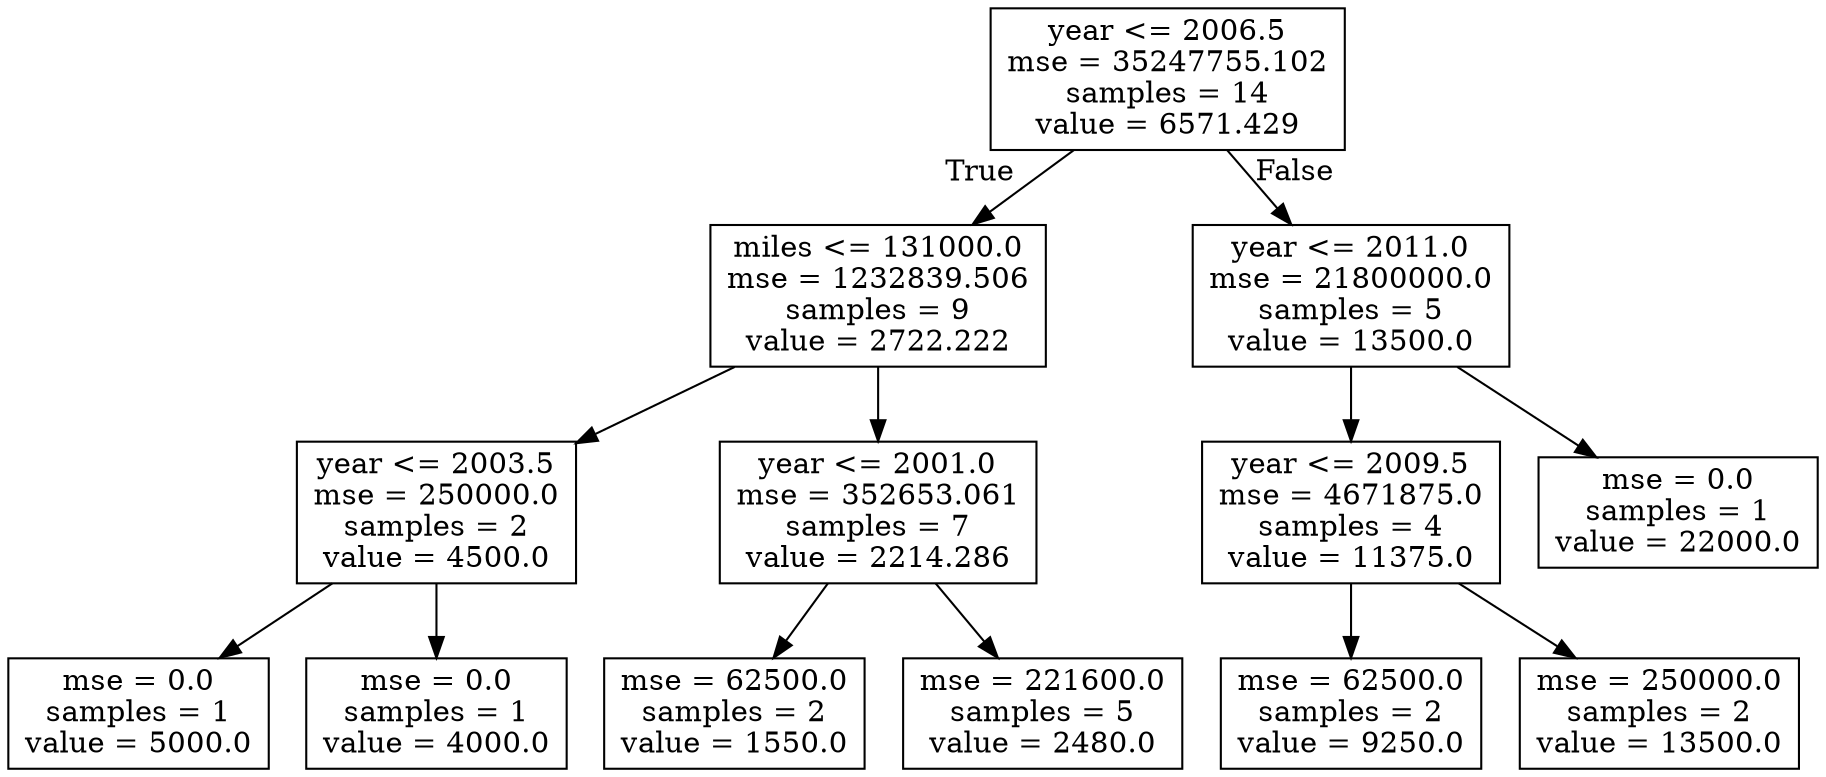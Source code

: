 digraph Tree {
node [shape=box] ;
0 [label="year <= 2006.5\nmse = 35247755.102\nsamples = 14\nvalue = 6571.429"] ;
1 [label="miles <= 131000.0\nmse = 1232839.506\nsamples = 9\nvalue = 2722.222"] ;
0 -> 1 [labeldistance=2.5, labelangle=45, headlabel="True"] ;
2 [label="year <= 2003.5\nmse = 250000.0\nsamples = 2\nvalue = 4500.0"] ;
1 -> 2 ;
3 [label="mse = 0.0\nsamples = 1\nvalue = 5000.0"] ;
2 -> 3 ;
4 [label="mse = 0.0\nsamples = 1\nvalue = 4000.0"] ;
2 -> 4 ;
5 [label="year <= 2001.0\nmse = 352653.061\nsamples = 7\nvalue = 2214.286"] ;
1 -> 5 ;
6 [label="mse = 62500.0\nsamples = 2\nvalue = 1550.0"] ;
5 -> 6 ;
7 [label="mse = 221600.0\nsamples = 5\nvalue = 2480.0"] ;
5 -> 7 ;
8 [label="year <= 2011.0\nmse = 21800000.0\nsamples = 5\nvalue = 13500.0"] ;
0 -> 8 [labeldistance=2.5, labelangle=-45, headlabel="False"] ;
9 [label="year <= 2009.5\nmse = 4671875.0\nsamples = 4\nvalue = 11375.0"] ;
8 -> 9 ;
10 [label="mse = 62500.0\nsamples = 2\nvalue = 9250.0"] ;
9 -> 10 ;
11 [label="mse = 250000.0\nsamples = 2\nvalue = 13500.0"] ;
9 -> 11 ;
12 [label="mse = 0.0\nsamples = 1\nvalue = 22000.0"] ;
8 -> 12 ;
}